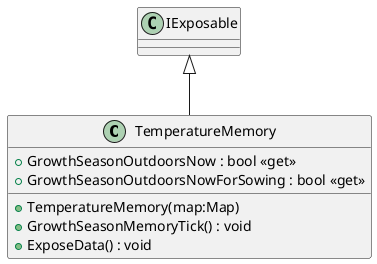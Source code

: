 @startuml
class TemperatureMemory {
    + GrowthSeasonOutdoorsNow : bool <<get>>
    + GrowthSeasonOutdoorsNowForSowing : bool <<get>>
    + TemperatureMemory(map:Map)
    + GrowthSeasonMemoryTick() : void
    + ExposeData() : void
}
IExposable <|-- TemperatureMemory
@enduml
